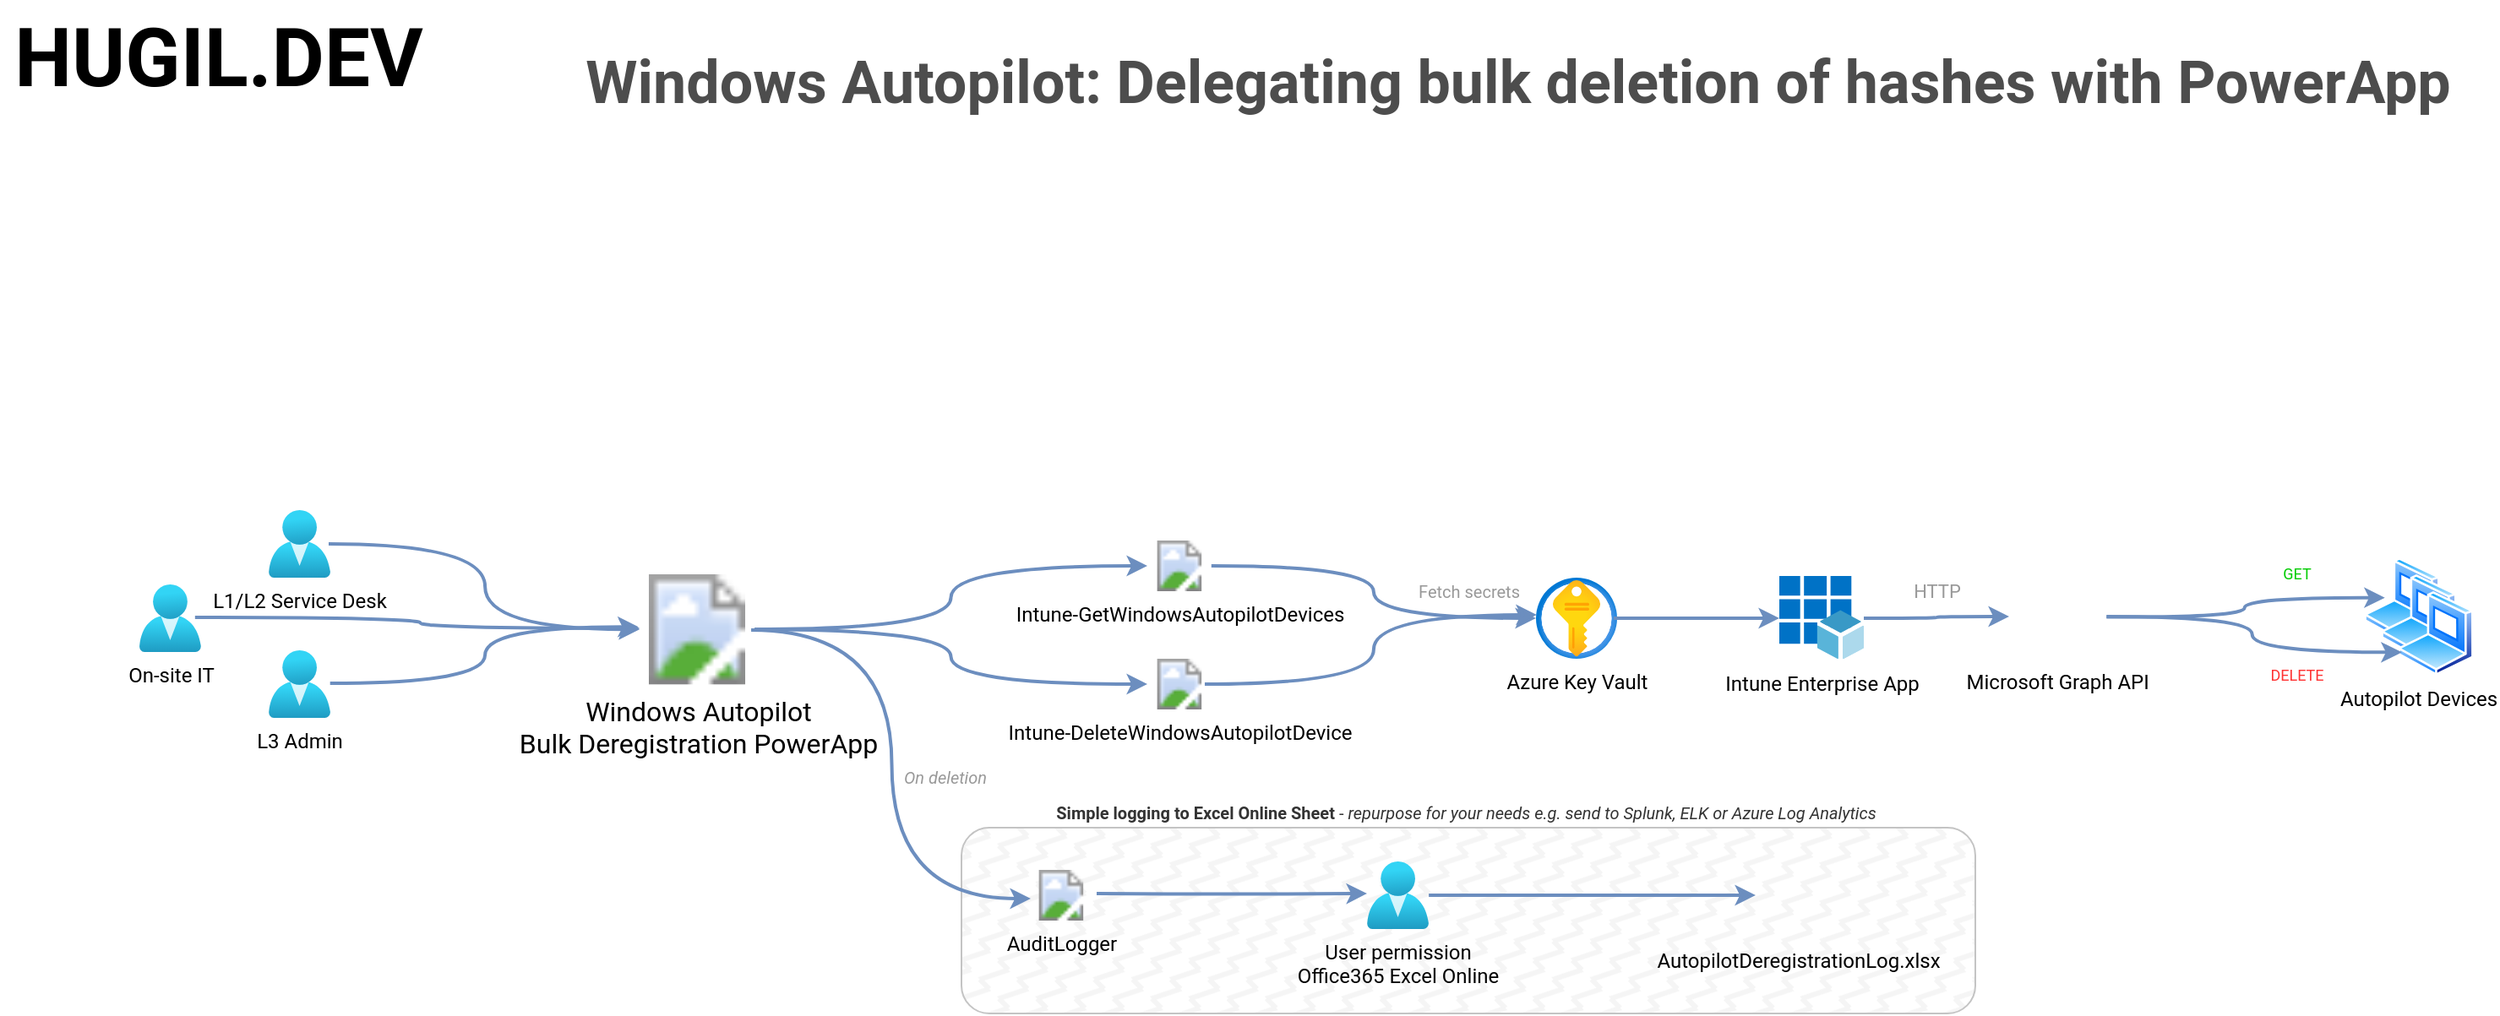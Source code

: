 <mxfile version="25.0.3">
  <diagram name="Page-1" id="zg5erqID-LCshBd-rlcx">
    <mxGraphModel dx="2227" dy="2294" grid="0" gridSize="10" guides="1" tooltips="1" connect="1" arrows="1" fold="1" page="1" pageScale="1" pageWidth="1654" pageHeight="1169" math="0" shadow="0">
      <root>
        <mxCell id="0" />
        <mxCell id="1" parent="0" />
        <mxCell id="M4I9pePaIoWxUZszSjGP-32" value="&lt;b&gt;Simple logging to Excel Online Sheet &lt;/b&gt;- &lt;i&gt;repurpose for your needs e.g. send to Splunk, ELK or Azure Log Analytics&lt;/i&gt;&amp;nbsp;" style="rounded=1;whiteSpace=wrap;html=1;fillColor=#f5f5f5;strokeColor=#C4C4C4;fontColor=#333333;fontFamily=Roboto;fontSource=https%3A%2F%2Ffonts.googleapis.com%2Fcss%3Ffamily%3DRoboto;labelBackgroundColor=none;labelPosition=center;verticalLabelPosition=top;align=center;verticalAlign=bottom;fontSize=10;fillStyle=zigzag-line;strokeWidth=1;" parent="1" vertex="1">
          <mxGeometry x="610" y="-650" width="600" height="110" as="geometry" />
        </mxCell>
        <mxCell id="M4I9pePaIoWxUZszSjGP-1" value="&lt;span&gt;Windows Autopilot &lt;br&gt;Bulk Deregistration PowerApp&lt;/span&gt;" style="image;aspect=fixed;html=1;points=[];align=center;fontSize=16;image=img/lib/azure2/power_platform/PowerApps.svg;fontFamily=Roboto;fontSource=https%3A%2F%2Ffonts.googleapis.com%2Fcss%3Ffamily%3DRoboto;labelBackgroundColor=none;fontStyle=0" parent="1" vertex="1">
          <mxGeometry x="419.5" y="-800" width="68" height="65.16" as="geometry" />
        </mxCell>
        <mxCell id="M4I9pePaIoWxUZszSjGP-2" value="L1/L2 Service Desk" style="image;aspect=fixed;html=1;points=[];align=center;fontSize=12;image=img/lib/azure2/identity/Users.svg;fontFamily=Roboto;fontSource=https%3A%2F%2Ffonts.googleapis.com%2Fcss%3Ffamily%3DRoboto;labelBackgroundColor=none;" parent="1" vertex="1">
          <mxGeometry x="200" y="-838" width="36.57" height="40" as="geometry" />
        </mxCell>
        <mxCell id="M4I9pePaIoWxUZszSjGP-10" value="Autopilot Devices" style="group;labelPosition=center;verticalLabelPosition=bottom;align=center;verticalAlign=top;fontFamily=Roboto;fontSource=https%3A%2F%2Ffonts.googleapis.com%2Fcss%3Ffamily%3DRoboto;labelBackgroundColor=none;" parent="1" vertex="1" connectable="0">
          <mxGeometry x="1440" y="-810" width="65" height="70" as="geometry" />
        </mxCell>
        <mxCell id="M4I9pePaIoWxUZszSjGP-7" value="" style="image;aspect=fixed;perimeter=ellipsePerimeter;html=1;align=center;shadow=0;dashed=0;spacingTop=3;image=img/lib/active_directory/laptop_client.svg;fontFamily=Roboto;fontSource=https%3A%2F%2Ffonts.googleapis.com%2Fcss%3Ffamily%3DRoboto;labelBackgroundColor=none;" parent="M4I9pePaIoWxUZszSjGP-10" vertex="1">
          <mxGeometry width="45" height="50" as="geometry" />
        </mxCell>
        <mxCell id="M4I9pePaIoWxUZszSjGP-8" value="" style="image;aspect=fixed;perimeter=ellipsePerimeter;html=1;align=center;shadow=0;dashed=0;spacingTop=3;image=img/lib/active_directory/laptop_client.svg;fontFamily=Roboto;fontSource=https%3A%2F%2Ffonts.googleapis.com%2Fcss%3Ffamily%3DRoboto;labelBackgroundColor=none;" parent="M4I9pePaIoWxUZszSjGP-10" vertex="1">
          <mxGeometry x="10" y="10" width="45" height="50" as="geometry" />
        </mxCell>
        <mxCell id="M4I9pePaIoWxUZszSjGP-9" value="" style="image;aspect=fixed;perimeter=ellipsePerimeter;html=1;align=center;shadow=0;dashed=0;spacingTop=3;image=img/lib/active_directory/laptop_client.svg;fontFamily=Roboto;fontSource=https%3A%2F%2Ffonts.googleapis.com%2Fcss%3Ffamily%3DRoboto;labelBackgroundColor=none;" parent="M4I9pePaIoWxUZszSjGP-10" vertex="1">
          <mxGeometry x="20" y="20" width="45" height="50" as="geometry" />
        </mxCell>
        <mxCell id="M4I9pePaIoWxUZszSjGP-13" value="On-site IT" style="image;aspect=fixed;html=1;points=[];align=center;fontSize=12;image=img/lib/azure2/identity/Users.svg;fontFamily=Roboto;fontSource=https%3A%2F%2Ffonts.googleapis.com%2Fcss%3Ffamily%3DRoboto;labelBackgroundColor=none;" parent="1" vertex="1">
          <mxGeometry x="123.43" y="-794" width="36.57" height="40" as="geometry" />
        </mxCell>
        <mxCell id="M4I9pePaIoWxUZszSjGP-18" style="edgeStyle=orthogonalEdgeStyle;rounded=0;orthogonalLoop=1;jettySize=auto;html=1;curved=1;strokeWidth=2;fillColor=#dae8fc;strokeColor=#6c8ebf;fontFamily=Roboto;fontSource=https%3A%2F%2Ffonts.googleapis.com%2Fcss%3Ffamily%3DRoboto;labelBackgroundColor=none;" parent="1" source="M4I9pePaIoWxUZszSjGP-15" target="M4I9pePaIoWxUZszSjGP-29" edge="1">
          <mxGeometry relative="1" as="geometry">
            <mxPoint x="980" y="-805" as="targetPoint" />
          </mxGeometry>
        </mxCell>
        <mxCell id="M4I9pePaIoWxUZszSjGP-15" value="Intune-GetWindowsAutopilotDevices" style="image;aspect=fixed;html=1;points=[];align=center;fontSize=12;image=img/lib/azure2/power_platform/PowerAutomate.svg;fontFamily=Roboto;fontSource=https%3A%2F%2Ffonts.googleapis.com%2Fcss%3Ffamily%3DRoboto;labelBackgroundColor=none;" parent="1" vertex="1">
          <mxGeometry x="720" y="-820" width="37.89" height="30" as="geometry" />
        </mxCell>
        <mxCell id="M4I9pePaIoWxUZszSjGP-16" value="Intune-DeleteWindowsAutopilotDevice" style="image;aspect=fixed;html=1;points=[];align=center;fontSize=12;image=img/lib/azure2/power_platform/PowerAutomate.svg;fontFamily=Roboto;fontSource=https%3A%2F%2Ffonts.googleapis.com%2Fcss%3Ffamily%3DRoboto;labelBackgroundColor=none;" parent="1" vertex="1">
          <mxGeometry x="720" y="-750" width="37.89" height="30" as="geometry" />
        </mxCell>
        <mxCell id="M4I9pePaIoWxUZszSjGP-17" value="AuditLogger" style="image;aspect=fixed;html=1;points=[];align=center;fontSize=12;image=img/lib/azure2/power_platform/PowerAutomate.svg;fontFamily=Roboto;fontSource=https%3A%2F%2Ffonts.googleapis.com%2Fcss%3Ffamily%3DRoboto;labelBackgroundColor=none;" parent="1" vertex="1">
          <mxGeometry x="650" y="-625" width="37.89" height="30" as="geometry" />
        </mxCell>
        <mxCell id="M4I9pePaIoWxUZszSjGP-19" value="Fetch secrets" style="edgeStyle=orthogonalEdgeStyle;rounded=0;orthogonalLoop=1;jettySize=auto;html=1;curved=1;strokeWidth=2;fillColor=#dae8fc;strokeColor=#6c8ebf;exitX=0.897;exitY=0.5;exitDx=0;exitDy=0;exitPerimeter=0;entryX=0.009;entryY=0.458;entryDx=0;entryDy=0;entryPerimeter=0;fontFamily=Roboto;fontSource=https%3A%2F%2Ffonts.googleapis.com%2Fcss%3Ffamily%3DRoboto;labelBackgroundColor=none;fontSize=10;fontStyle=0;fontColor=#999999;" parent="1" source="M4I9pePaIoWxUZszSjGP-16" target="M4I9pePaIoWxUZszSjGP-29" edge="1">
          <mxGeometry x="0.659" y="14" relative="1" as="geometry">
            <mxPoint x="768" y="-795" as="sourcePoint" />
            <mxPoint x="980" y="-806" as="targetPoint" />
            <mxPoint as="offset" />
          </mxGeometry>
        </mxCell>
        <mxCell id="M4I9pePaIoWxUZszSjGP-20" value="User permission&lt;br&gt;Office365 Excel Online" style="image;aspect=fixed;html=1;points=[];align=center;fontSize=12;image=img/lib/azure2/identity/Users.svg;fontFamily=Roboto;fontSource=https%3A%2F%2Ffonts.googleapis.com%2Fcss%3Ffamily%3DRoboto;labelBackgroundColor=none;" parent="1" vertex="1">
          <mxGeometry x="850" y="-630" width="36.57" height="40" as="geometry" />
        </mxCell>
        <mxCell id="M4I9pePaIoWxUZszSjGP-21" value="AutopilotDeregistrationLog.xlsx" style="shape=image;html=1;verticalAlign=top;verticalLabelPosition=bottom;labelBackgroundColor=none;imageAspect=0;aspect=fixed;image=https://cdn3.iconfinder.com/data/icons/document-icons-2/30/647702-excel-128.png;fontFamily=Roboto;fontSource=https%3A%2F%2Ffonts.googleapis.com%2Fcss%3Ffamily%3DRoboto;" parent="1" vertex="1">
          <mxGeometry x="1080" y="-635" width="50" height="50" as="geometry" />
        </mxCell>
        <mxCell id="M4I9pePaIoWxUZszSjGP-22" style="edgeStyle=orthogonalEdgeStyle;rounded=0;orthogonalLoop=1;jettySize=auto;html=1;curved=1;strokeWidth=2;fillColor=#dae8fc;strokeColor=#6c8ebf;entryX=0;entryY=0.475;entryDx=0;entryDy=0;entryPerimeter=0;fontFamily=Roboto;fontSource=https%3A%2F%2Ffonts.googleapis.com%2Fcss%3Ffamily%3DRoboto;labelBackgroundColor=none;" parent="1" target="M4I9pePaIoWxUZszSjGP-20" edge="1">
          <mxGeometry relative="1" as="geometry">
            <mxPoint x="690" y="-611" as="sourcePoint" />
            <mxPoint x="920" y="-741" as="targetPoint" />
          </mxGeometry>
        </mxCell>
        <mxCell id="M4I9pePaIoWxUZszSjGP-23" style="edgeStyle=orthogonalEdgeStyle;rounded=0;orthogonalLoop=1;jettySize=auto;html=1;curved=1;strokeWidth=2;fillColor=#dae8fc;strokeColor=#6c8ebf;entryX=0;entryY=0.5;entryDx=0;entryDy=0;fontFamily=Roboto;fontSource=https%3A%2F%2Ffonts.googleapis.com%2Fcss%3Ffamily%3DRoboto;labelBackgroundColor=none;" parent="1" source="M4I9pePaIoWxUZszSjGP-20" target="M4I9pePaIoWxUZszSjGP-21" edge="1">
          <mxGeometry relative="1" as="geometry">
            <mxPoint x="950" y="-610" as="sourcePoint" />
            <mxPoint x="920" y="-601" as="targetPoint" />
          </mxGeometry>
        </mxCell>
        <mxCell id="M4I9pePaIoWxUZszSjGP-25" style="edgeStyle=orthogonalEdgeStyle;rounded=0;orthogonalLoop=1;jettySize=auto;html=1;curved=1;strokeWidth=2;fillColor=#dae8fc;strokeColor=#6c8ebf;fontFamily=Roboto;fontSource=https%3A%2F%2Ffonts.googleapis.com%2Fcss%3Ffamily%3DRoboto;labelBackgroundColor=none;" parent="1" source="M4I9pePaIoWxUZszSjGP-1" target="M4I9pePaIoWxUZszSjGP-15" edge="1">
          <mxGeometry relative="1" as="geometry">
            <mxPoint x="460" y="-819.68" as="sourcePoint" />
            <mxPoint x="682" y="-819.68" as="targetPoint" />
          </mxGeometry>
        </mxCell>
        <mxCell id="M4I9pePaIoWxUZszSjGP-26" style="edgeStyle=orthogonalEdgeStyle;rounded=0;orthogonalLoop=1;jettySize=auto;html=1;curved=1;strokeWidth=2;fillColor=#dae8fc;strokeColor=#6c8ebf;fontFamily=Roboto;fontSource=https%3A%2F%2Ffonts.googleapis.com%2Fcss%3Ffamily%3DRoboto;labelBackgroundColor=none;" parent="1" source="M4I9pePaIoWxUZszSjGP-1" target="M4I9pePaIoWxUZszSjGP-16" edge="1">
          <mxGeometry relative="1" as="geometry">
            <mxPoint x="478" y="-747" as="sourcePoint" />
            <mxPoint x="730" y="-795" as="targetPoint" />
          </mxGeometry>
        </mxCell>
        <mxCell id="M4I9pePaIoWxUZszSjGP-27" value="On deletion" style="edgeStyle=orthogonalEdgeStyle;rounded=0;orthogonalLoop=1;jettySize=auto;html=1;curved=1;strokeWidth=2;fillColor=#dae8fc;strokeColor=#6c8ebf;exitX=0.971;exitY=0.506;exitDx=0;exitDy=0;exitPerimeter=0;entryX=0.026;entryY=0.567;entryDx=0;entryDy=0;entryPerimeter=0;fontFamily=Roboto;fontSource=https%3A%2F%2Ffonts.googleapis.com%2Fcss%3Ffamily%3DRoboto;labelBackgroundColor=none;fontStyle=2;fontSize=10;fontColor=#999999;" parent="1" source="M4I9pePaIoWxUZszSjGP-1" target="M4I9pePaIoWxUZszSjGP-17" edge="1">
          <mxGeometry x="0.049" y="31" relative="1" as="geometry">
            <mxPoint x="478" y="-747" as="sourcePoint" />
            <mxPoint x="730" y="-725" as="targetPoint" />
            <mxPoint as="offset" />
          </mxGeometry>
        </mxCell>
        <mxCell id="M4I9pePaIoWxUZszSjGP-28" value="Intune Enterprise App" style="image;sketch=0;aspect=fixed;html=1;points=[];align=center;fontSize=12;image=img/lib/mscae/App_Registrations.svg;fontFamily=Roboto;fontSource=https%3A%2F%2Ffonts.googleapis.com%2Fcss%3Ffamily%3DRoboto;labelBackgroundColor=none;" parent="1" vertex="1">
          <mxGeometry x="1094" y="-799" width="50" height="50" as="geometry" />
        </mxCell>
        <mxCell id="M4I9pePaIoWxUZszSjGP-29" value="Azure Key Vault" style="image;aspect=fixed;html=1;points=[];align=center;fontSize=12;image=img/lib/azure2/security/Key_Vaults.svg;fontFamily=Roboto;fontSource=https%3A%2F%2Ffonts.googleapis.com%2Fcss%3Ffamily%3DRoboto;labelBackgroundColor=none;" parent="1" vertex="1">
          <mxGeometry x="950" y="-798" width="48" height="48" as="geometry" />
        </mxCell>
        <mxCell id="M4I9pePaIoWxUZszSjGP-31" style="edgeStyle=orthogonalEdgeStyle;rounded=0;orthogonalLoop=1;jettySize=auto;html=1;curved=1;strokeWidth=2;fillColor=#dae8fc;strokeColor=#6c8ebf;exitX=0.958;exitY=0.5;exitDx=0;exitDy=0;exitPerimeter=0;fontFamily=Roboto;fontSource=https%3A%2F%2Ffonts.googleapis.com%2Fcss%3Ffamily%3DRoboto;labelBackgroundColor=none;" parent="1" source="M4I9pePaIoWxUZszSjGP-29" target="M4I9pePaIoWxUZszSjGP-28" edge="1">
          <mxGeometry relative="1" as="geometry">
            <mxPoint x="820" y="-850.68" as="sourcePoint" />
            <mxPoint x="1012" y="-819.68" as="targetPoint" />
          </mxGeometry>
        </mxCell>
        <mxCell id="M4I9pePaIoWxUZszSjGP-37" style="edgeStyle=orthogonalEdgeStyle;rounded=0;orthogonalLoop=1;jettySize=auto;html=1;curved=1;strokeWidth=2;fillColor=#dae8fc;strokeColor=#6c8ebf;fontFamily=Roboto;fontSource=https%3A%2F%2Ffonts.googleapis.com%2Fcss%3Ffamily%3DRoboto;labelBackgroundColor=none;exitX=0.971;exitY=0.5;exitDx=0;exitDy=0;exitPerimeter=0;" parent="1" source="M4I9pePaIoWxUZszSjGP-2" target="M4I9pePaIoWxUZszSjGP-1" edge="1">
          <mxGeometry relative="1" as="geometry">
            <mxPoint x="497" y="-757" as="sourcePoint" />
            <mxPoint x="730" y="-795" as="targetPoint" />
          </mxGeometry>
        </mxCell>
        <mxCell id="M4I9pePaIoWxUZszSjGP-38" style="edgeStyle=orthogonalEdgeStyle;rounded=0;orthogonalLoop=1;jettySize=auto;html=1;curved=1;strokeWidth=2;fillColor=#dae8fc;strokeColor=#6c8ebf;fontFamily=Roboto;fontSource=https%3A%2F%2Ffonts.googleapis.com%2Fcss%3Ffamily%3DRoboto;labelBackgroundColor=none;exitX=0.902;exitY=0.488;exitDx=0;exitDy=0;exitPerimeter=0;entryX=0.002;entryY=0.491;entryDx=0;entryDy=0;entryPerimeter=0;" parent="1" source="M4I9pePaIoWxUZszSjGP-13" target="M4I9pePaIoWxUZszSjGP-1" edge="1">
          <mxGeometry relative="1" as="geometry">
            <mxPoint x="106.5" y="-710" as="sourcePoint" />
            <mxPoint x="329.5" y="-677" as="targetPoint" />
          </mxGeometry>
        </mxCell>
        <mxCell id="M4I9pePaIoWxUZszSjGP-39" value="HTTP" style="edgeStyle=orthogonalEdgeStyle;rounded=0;orthogonalLoop=1;jettySize=auto;html=1;curved=1;strokeWidth=2;fillColor=#dae8fc;strokeColor=#6c8ebf;fontFamily=Roboto;fontSource=https%3A%2F%2Ffonts.googleapis.com%2Fcss%3Ffamily%3DRoboto;labelBackgroundColor=none;fontColor=#999999;" parent="1" source="M4I9pePaIoWxUZszSjGP-28" target="M4I9pePaIoWxUZszSjGP-40" edge="1">
          <mxGeometry x="0.011" y="15" relative="1" as="geometry">
            <mxPoint x="1190" y="-774.42" as="sourcePoint" />
            <mxPoint x="1230" y="-774" as="targetPoint" />
            <mxPoint as="offset" />
          </mxGeometry>
        </mxCell>
        <mxCell id="M4I9pePaIoWxUZszSjGP-40" value="Microsoft Graph API" style="shape=image;verticalLabelPosition=bottom;labelBackgroundColor=default;verticalAlign=top;aspect=fixed;imageAspect=0;image=https://www.drupal.org/files/project-images/Graph%20API%20logo.png;fontFamily=Roboto;fontSource=https%3A%2F%2Ffonts.googleapis.com%2Fcss%3Ffamily%3DRoboto;" parent="1" vertex="1">
          <mxGeometry x="1230" y="-800" width="57.66" height="50" as="geometry" />
        </mxCell>
        <mxCell id="M4I9pePaIoWxUZszSjGP-42" value="GET" style="edgeStyle=orthogonalEdgeStyle;rounded=0;orthogonalLoop=1;jettySize=auto;html=1;curved=1;strokeWidth=2;fillColor=#dae8fc;strokeColor=#6c8ebf;fontFamily=Roboto;fontSource=https%3A%2F%2Ffonts.googleapis.com%2Fcss%3Ffamily%3DRoboto;labelBackgroundColor=none;entryX=0;entryY=0.25;entryDx=0;entryDy=0;fontSize=9;fontColor=#00CC00;" parent="1" target="M4I9pePaIoWxUZszSjGP-8" edge="1">
          <mxGeometry x="0.407" y="14" relative="1" as="geometry">
            <mxPoint x="1287.66" y="-774.75" as="sourcePoint" />
            <mxPoint x="1373.66" y="-775.75" as="targetPoint" />
            <mxPoint as="offset" />
          </mxGeometry>
        </mxCell>
        <mxCell id="M4I9pePaIoWxUZszSjGP-44" value="DELETE" style="edgeStyle=orthogonalEdgeStyle;rounded=0;orthogonalLoop=1;jettySize=auto;html=1;curved=1;strokeWidth=2;fillColor=#dae8fc;strokeColor=#6c8ebf;fontFamily=Roboto;fontSource=https%3A%2F%2Ffonts.googleapis.com%2Fcss%3Ffamily%3DRoboto;labelBackgroundColor=none;entryX=0;entryY=0.75;entryDx=0;entryDy=0;exitX=1;exitY=0.5;exitDx=0;exitDy=0;fontStyle=0;fontSize=9;fontColor=#FF3333;" parent="1" source="M4I9pePaIoWxUZszSjGP-40" target="M4I9pePaIoWxUZszSjGP-9" edge="1">
          <mxGeometry x="0.363" y="-14" relative="1" as="geometry">
            <mxPoint x="1297.66" y="-764.75" as="sourcePoint" />
            <mxPoint x="1462" y="-776" as="targetPoint" />
            <mxPoint as="offset" />
          </mxGeometry>
        </mxCell>
        <mxCell id="M4I9pePaIoWxUZszSjGP-45" value="L3 Admin" style="image;aspect=fixed;html=1;points=[];align=center;fontSize=12;image=img/lib/azure2/identity/Users.svg;fontFamily=Roboto;fontSource=https%3A%2F%2Ffonts.googleapis.com%2Fcss%3Ffamily%3DRoboto;labelBackgroundColor=none;" parent="1" vertex="1">
          <mxGeometry x="200" y="-755" width="36.57" height="40" as="geometry" />
        </mxCell>
        <mxCell id="M4I9pePaIoWxUZszSjGP-47" style="edgeStyle=orthogonalEdgeStyle;rounded=0;orthogonalLoop=1;jettySize=auto;html=1;curved=1;strokeWidth=2;fillColor=#dae8fc;strokeColor=#6c8ebf;fontFamily=Roboto;fontSource=https%3A%2F%2Ffonts.googleapis.com%2Fcss%3Ffamily%3DRoboto;labelBackgroundColor=none;exitX=0.994;exitY=0.488;exitDx=0;exitDy=0;exitPerimeter=0;entryX=-0.01;entryY=0.478;entryDx=0;entryDy=0;entryPerimeter=0;" parent="1" source="M4I9pePaIoWxUZszSjGP-45" target="M4I9pePaIoWxUZszSjGP-1" edge="1">
          <mxGeometry relative="1" as="geometry">
            <mxPoint x="203" y="-705" as="sourcePoint" />
            <mxPoint x="430" y="-758" as="targetPoint" />
          </mxGeometry>
        </mxCell>
        <UserObject label="&lt;font face=&quot;Roboto&quot; data-font-src=&quot;https://fonts.googleapis.com/css?family=Roboto&quot;&gt;HUGIL.DEV&lt;/font&gt;" link="https://hugil.dev" linkTarget="_blank" id="M4I9pePaIoWxUZszSjGP-50">
          <mxCell style="text;html=1;align=center;verticalAlign=middle;whiteSpace=wrap;rounded=0;fontStyle=1;fontSize=48;" parent="1" vertex="1">
            <mxGeometry x="41" y="-1140" width="259" height="67" as="geometry" />
          </mxCell>
        </UserObject>
        <UserObject label="&lt;font face=&quot;Roboto&quot; data-font-src=&quot;https://fonts.googleapis.com/css?family=Roboto&quot;&gt;Windows Autopilot: Delegating bulk deletion of hashes with PowerApp&lt;/font&gt;" link="https://hugil.dev" linkTarget="_blank" id="wE0HOpQL2px5iwexbR54-33">
          <mxCell style="text;html=1;align=center;verticalAlign=middle;whiteSpace=wrap;rounded=0;fontStyle=1;fontSize=35;fontColor=#4D4D4D;" vertex="1" parent="1">
            <mxGeometry x="378" y="-1111" width="1123" height="40" as="geometry" />
          </mxCell>
        </UserObject>
      </root>
    </mxGraphModel>
  </diagram>
</mxfile>
